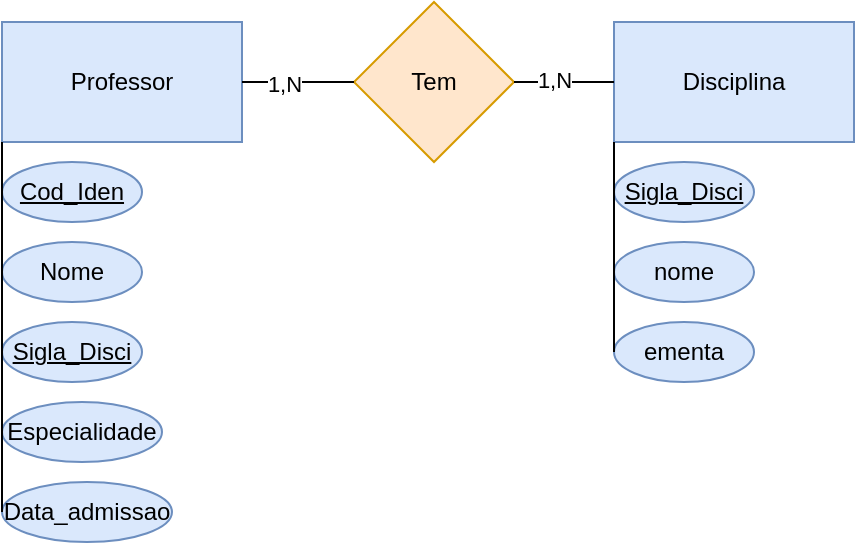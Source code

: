 <mxfile version="22.0.3" type="device">
  <diagram name="Página-1" id="eThch49joy0fXhkoc4AX">
    <mxGraphModel dx="794" dy="464" grid="1" gridSize="10" guides="1" tooltips="1" connect="1" arrows="1" fold="1" page="1" pageScale="1" pageWidth="827" pageHeight="1169" math="0" shadow="0">
      <root>
        <mxCell id="0" />
        <mxCell id="1" parent="0" />
        <mxCell id="2Pk6aKKPK-_B24RKaqXQ-1" value="Disciplina" style="rounded=0;whiteSpace=wrap;html=1;fillColor=#dae8fc;strokeColor=#6c8ebf;" vertex="1" parent="1">
          <mxGeometry x="690" y="140" width="120" height="60" as="geometry" />
        </mxCell>
        <mxCell id="2Pk6aKKPK-_B24RKaqXQ-2" value="Professor" style="rounded=0;whiteSpace=wrap;html=1;fillColor=#dae8fc;strokeColor=#6c8ebf;" vertex="1" parent="1">
          <mxGeometry x="384" y="140" width="120" height="60" as="geometry" />
        </mxCell>
        <mxCell id="2Pk6aKKPK-_B24RKaqXQ-3" value="&lt;u&gt;Sigla_Disci&lt;/u&gt;" style="ellipse;whiteSpace=wrap;html=1;fillColor=#dae8fc;strokeColor=#6c8ebf;" vertex="1" parent="1">
          <mxGeometry x="690" y="210" width="70" height="30" as="geometry" />
        </mxCell>
        <mxCell id="2Pk6aKKPK-_B24RKaqXQ-7" value="nome" style="ellipse;whiteSpace=wrap;html=1;fillColor=#dae8fc;strokeColor=#6c8ebf;" vertex="1" parent="1">
          <mxGeometry x="690" y="250" width="70" height="30" as="geometry" />
        </mxCell>
        <mxCell id="2Pk6aKKPK-_B24RKaqXQ-12" value="&lt;u&gt;Cod_Iden&lt;/u&gt;" style="ellipse;whiteSpace=wrap;html=1;fillColor=#dae8fc;strokeColor=#6c8ebf;" vertex="1" parent="1">
          <mxGeometry x="384" y="210" width="70" height="30" as="geometry" />
        </mxCell>
        <mxCell id="2Pk6aKKPK-_B24RKaqXQ-13" value="Tem" style="rhombus;whiteSpace=wrap;html=1;fillColor=#ffe6cc;strokeColor=#d79b00;" vertex="1" parent="1">
          <mxGeometry x="560" y="130" width="80" height="80" as="geometry" />
        </mxCell>
        <mxCell id="2Pk6aKKPK-_B24RKaqXQ-14" value="Nome" style="ellipse;whiteSpace=wrap;html=1;fillColor=#dae8fc;strokeColor=#6c8ebf;" vertex="1" parent="1">
          <mxGeometry x="384" y="250" width="70" height="30" as="geometry" />
        </mxCell>
        <mxCell id="2Pk6aKKPK-_B24RKaqXQ-15" value="&lt;u&gt;Sigla_Disci&lt;/u&gt;" style="ellipse;whiteSpace=wrap;html=1;fillColor=#dae8fc;strokeColor=#6c8ebf;" vertex="1" parent="1">
          <mxGeometry x="384" y="290" width="70" height="30" as="geometry" />
        </mxCell>
        <mxCell id="2Pk6aKKPK-_B24RKaqXQ-16" value="Especialidade" style="ellipse;whiteSpace=wrap;html=1;fillColor=#dae8fc;strokeColor=#6c8ebf;" vertex="1" parent="1">
          <mxGeometry x="384" y="330" width="80" height="30" as="geometry" />
        </mxCell>
        <mxCell id="2Pk6aKKPK-_B24RKaqXQ-18" value="Data_admissao" style="ellipse;whiteSpace=wrap;html=1;fillColor=#dae8fc;strokeColor=#6c8ebf;" vertex="1" parent="1">
          <mxGeometry x="384" y="370" width="85" height="30" as="geometry" />
        </mxCell>
        <mxCell id="2Pk6aKKPK-_B24RKaqXQ-20" value="" style="endArrow=none;html=1;rounded=0;entryX=0;entryY=1;entryDx=0;entryDy=0;exitX=0;exitY=0.5;exitDx=0;exitDy=0;" edge="1" parent="1" source="2Pk6aKKPK-_B24RKaqXQ-12" target="2Pk6aKKPK-_B24RKaqXQ-2">
          <mxGeometry width="50" height="50" relative="1" as="geometry">
            <mxPoint x="380" y="370" as="sourcePoint" />
            <mxPoint x="430" y="320" as="targetPoint" />
          </mxGeometry>
        </mxCell>
        <mxCell id="2Pk6aKKPK-_B24RKaqXQ-21" value="" style="endArrow=none;html=1;rounded=0;entryX=0;entryY=0.5;entryDx=0;entryDy=0;exitX=0;exitY=0.5;exitDx=0;exitDy=0;" edge="1" parent="1" source="2Pk6aKKPK-_B24RKaqXQ-14" target="2Pk6aKKPK-_B24RKaqXQ-12">
          <mxGeometry width="50" height="50" relative="1" as="geometry">
            <mxPoint x="380" y="370" as="sourcePoint" />
            <mxPoint x="430" y="320" as="targetPoint" />
          </mxGeometry>
        </mxCell>
        <mxCell id="2Pk6aKKPK-_B24RKaqXQ-22" value="" style="endArrow=none;html=1;rounded=0;entryX=0;entryY=0.5;entryDx=0;entryDy=0;exitX=0;exitY=0.5;exitDx=0;exitDy=0;" edge="1" parent="1" source="2Pk6aKKPK-_B24RKaqXQ-15" target="2Pk6aKKPK-_B24RKaqXQ-14">
          <mxGeometry width="50" height="50" relative="1" as="geometry">
            <mxPoint x="380" y="370" as="sourcePoint" />
            <mxPoint x="430" y="320" as="targetPoint" />
          </mxGeometry>
        </mxCell>
        <mxCell id="2Pk6aKKPK-_B24RKaqXQ-23" value="" style="endArrow=none;html=1;rounded=0;entryX=0;entryY=0.5;entryDx=0;entryDy=0;exitX=0;exitY=0.5;exitDx=0;exitDy=0;" edge="1" parent="1" source="2Pk6aKKPK-_B24RKaqXQ-16" target="2Pk6aKKPK-_B24RKaqXQ-15">
          <mxGeometry width="50" height="50" relative="1" as="geometry">
            <mxPoint x="364" y="400" as="sourcePoint" />
            <mxPoint x="414" y="350" as="targetPoint" />
          </mxGeometry>
        </mxCell>
        <mxCell id="2Pk6aKKPK-_B24RKaqXQ-25" value="" style="endArrow=none;html=1;rounded=0;entryX=0;entryY=0.5;entryDx=0;entryDy=0;exitX=0;exitY=0.5;exitDx=0;exitDy=0;" edge="1" parent="1" source="2Pk6aKKPK-_B24RKaqXQ-18" target="2Pk6aKKPK-_B24RKaqXQ-16">
          <mxGeometry width="50" height="50" relative="1" as="geometry">
            <mxPoint x="330" y="440" as="sourcePoint" />
            <mxPoint x="380" y="390" as="targetPoint" />
          </mxGeometry>
        </mxCell>
        <mxCell id="2Pk6aKKPK-_B24RKaqXQ-26" value="" style="endArrow=none;html=1;rounded=0;entryX=0;entryY=1;entryDx=0;entryDy=0;exitX=0;exitY=0.5;exitDx=0;exitDy=0;" edge="1" parent="1" source="2Pk6aKKPK-_B24RKaqXQ-3" target="2Pk6aKKPK-_B24RKaqXQ-1">
          <mxGeometry width="50" height="50" relative="1" as="geometry">
            <mxPoint x="590" y="330" as="sourcePoint" />
            <mxPoint x="640" y="280" as="targetPoint" />
          </mxGeometry>
        </mxCell>
        <mxCell id="2Pk6aKKPK-_B24RKaqXQ-27" value="" style="endArrow=none;html=1;rounded=0;entryX=0;entryY=0.5;entryDx=0;entryDy=0;exitX=0;exitY=0.5;exitDx=0;exitDy=0;" edge="1" parent="1" source="2Pk6aKKPK-_B24RKaqXQ-7" target="2Pk6aKKPK-_B24RKaqXQ-3">
          <mxGeometry width="50" height="50" relative="1" as="geometry">
            <mxPoint x="590" y="330" as="sourcePoint" />
            <mxPoint x="640" y="280" as="targetPoint" />
          </mxGeometry>
        </mxCell>
        <mxCell id="2Pk6aKKPK-_B24RKaqXQ-28" value="" style="endArrow=none;html=1;rounded=0;entryX=1;entryY=0.5;entryDx=0;entryDy=0;exitX=0;exitY=0.5;exitDx=0;exitDy=0;" edge="1" parent="1" source="2Pk6aKKPK-_B24RKaqXQ-1" target="2Pk6aKKPK-_B24RKaqXQ-13">
          <mxGeometry width="50" height="50" relative="1" as="geometry">
            <mxPoint x="590" y="330" as="sourcePoint" />
            <mxPoint x="640" y="280" as="targetPoint" />
          </mxGeometry>
        </mxCell>
        <mxCell id="2Pk6aKKPK-_B24RKaqXQ-31" value="1,N&lt;br&gt;" style="edgeLabel;html=1;align=center;verticalAlign=middle;resizable=0;points=[];" vertex="1" connectable="0" parent="2Pk6aKKPK-_B24RKaqXQ-28">
          <mxGeometry x="0.213" y="-1" relative="1" as="geometry">
            <mxPoint as="offset" />
          </mxGeometry>
        </mxCell>
        <mxCell id="2Pk6aKKPK-_B24RKaqXQ-29" value="" style="endArrow=none;html=1;rounded=0;entryX=1;entryY=0.5;entryDx=0;entryDy=0;exitX=0;exitY=0.5;exitDx=0;exitDy=0;" edge="1" parent="1" source="2Pk6aKKPK-_B24RKaqXQ-13" target="2Pk6aKKPK-_B24RKaqXQ-2">
          <mxGeometry width="50" height="50" relative="1" as="geometry">
            <mxPoint x="590" y="330" as="sourcePoint" />
            <mxPoint x="640" y="280" as="targetPoint" />
          </mxGeometry>
        </mxCell>
        <mxCell id="2Pk6aKKPK-_B24RKaqXQ-30" value="1,N" style="edgeLabel;html=1;align=center;verticalAlign=middle;resizable=0;points=[];" vertex="1" connectable="0" parent="2Pk6aKKPK-_B24RKaqXQ-29">
          <mxGeometry x="0.247" y="1" relative="1" as="geometry">
            <mxPoint as="offset" />
          </mxGeometry>
        </mxCell>
        <mxCell id="2Pk6aKKPK-_B24RKaqXQ-32" value="ementa" style="ellipse;whiteSpace=wrap;html=1;fillColor=#dae8fc;strokeColor=#6c8ebf;" vertex="1" parent="1">
          <mxGeometry x="690" y="290" width="70" height="30" as="geometry" />
        </mxCell>
        <mxCell id="2Pk6aKKPK-_B24RKaqXQ-33" value="" style="endArrow=none;html=1;rounded=0;entryX=0;entryY=0.5;entryDx=0;entryDy=0;exitX=0;exitY=0.5;exitDx=0;exitDy=0;" edge="1" parent="1" source="2Pk6aKKPK-_B24RKaqXQ-32" target="2Pk6aKKPK-_B24RKaqXQ-7">
          <mxGeometry width="50" height="50" relative="1" as="geometry">
            <mxPoint x="590" y="330" as="sourcePoint" />
            <mxPoint x="640" y="280" as="targetPoint" />
          </mxGeometry>
        </mxCell>
      </root>
    </mxGraphModel>
  </diagram>
</mxfile>
